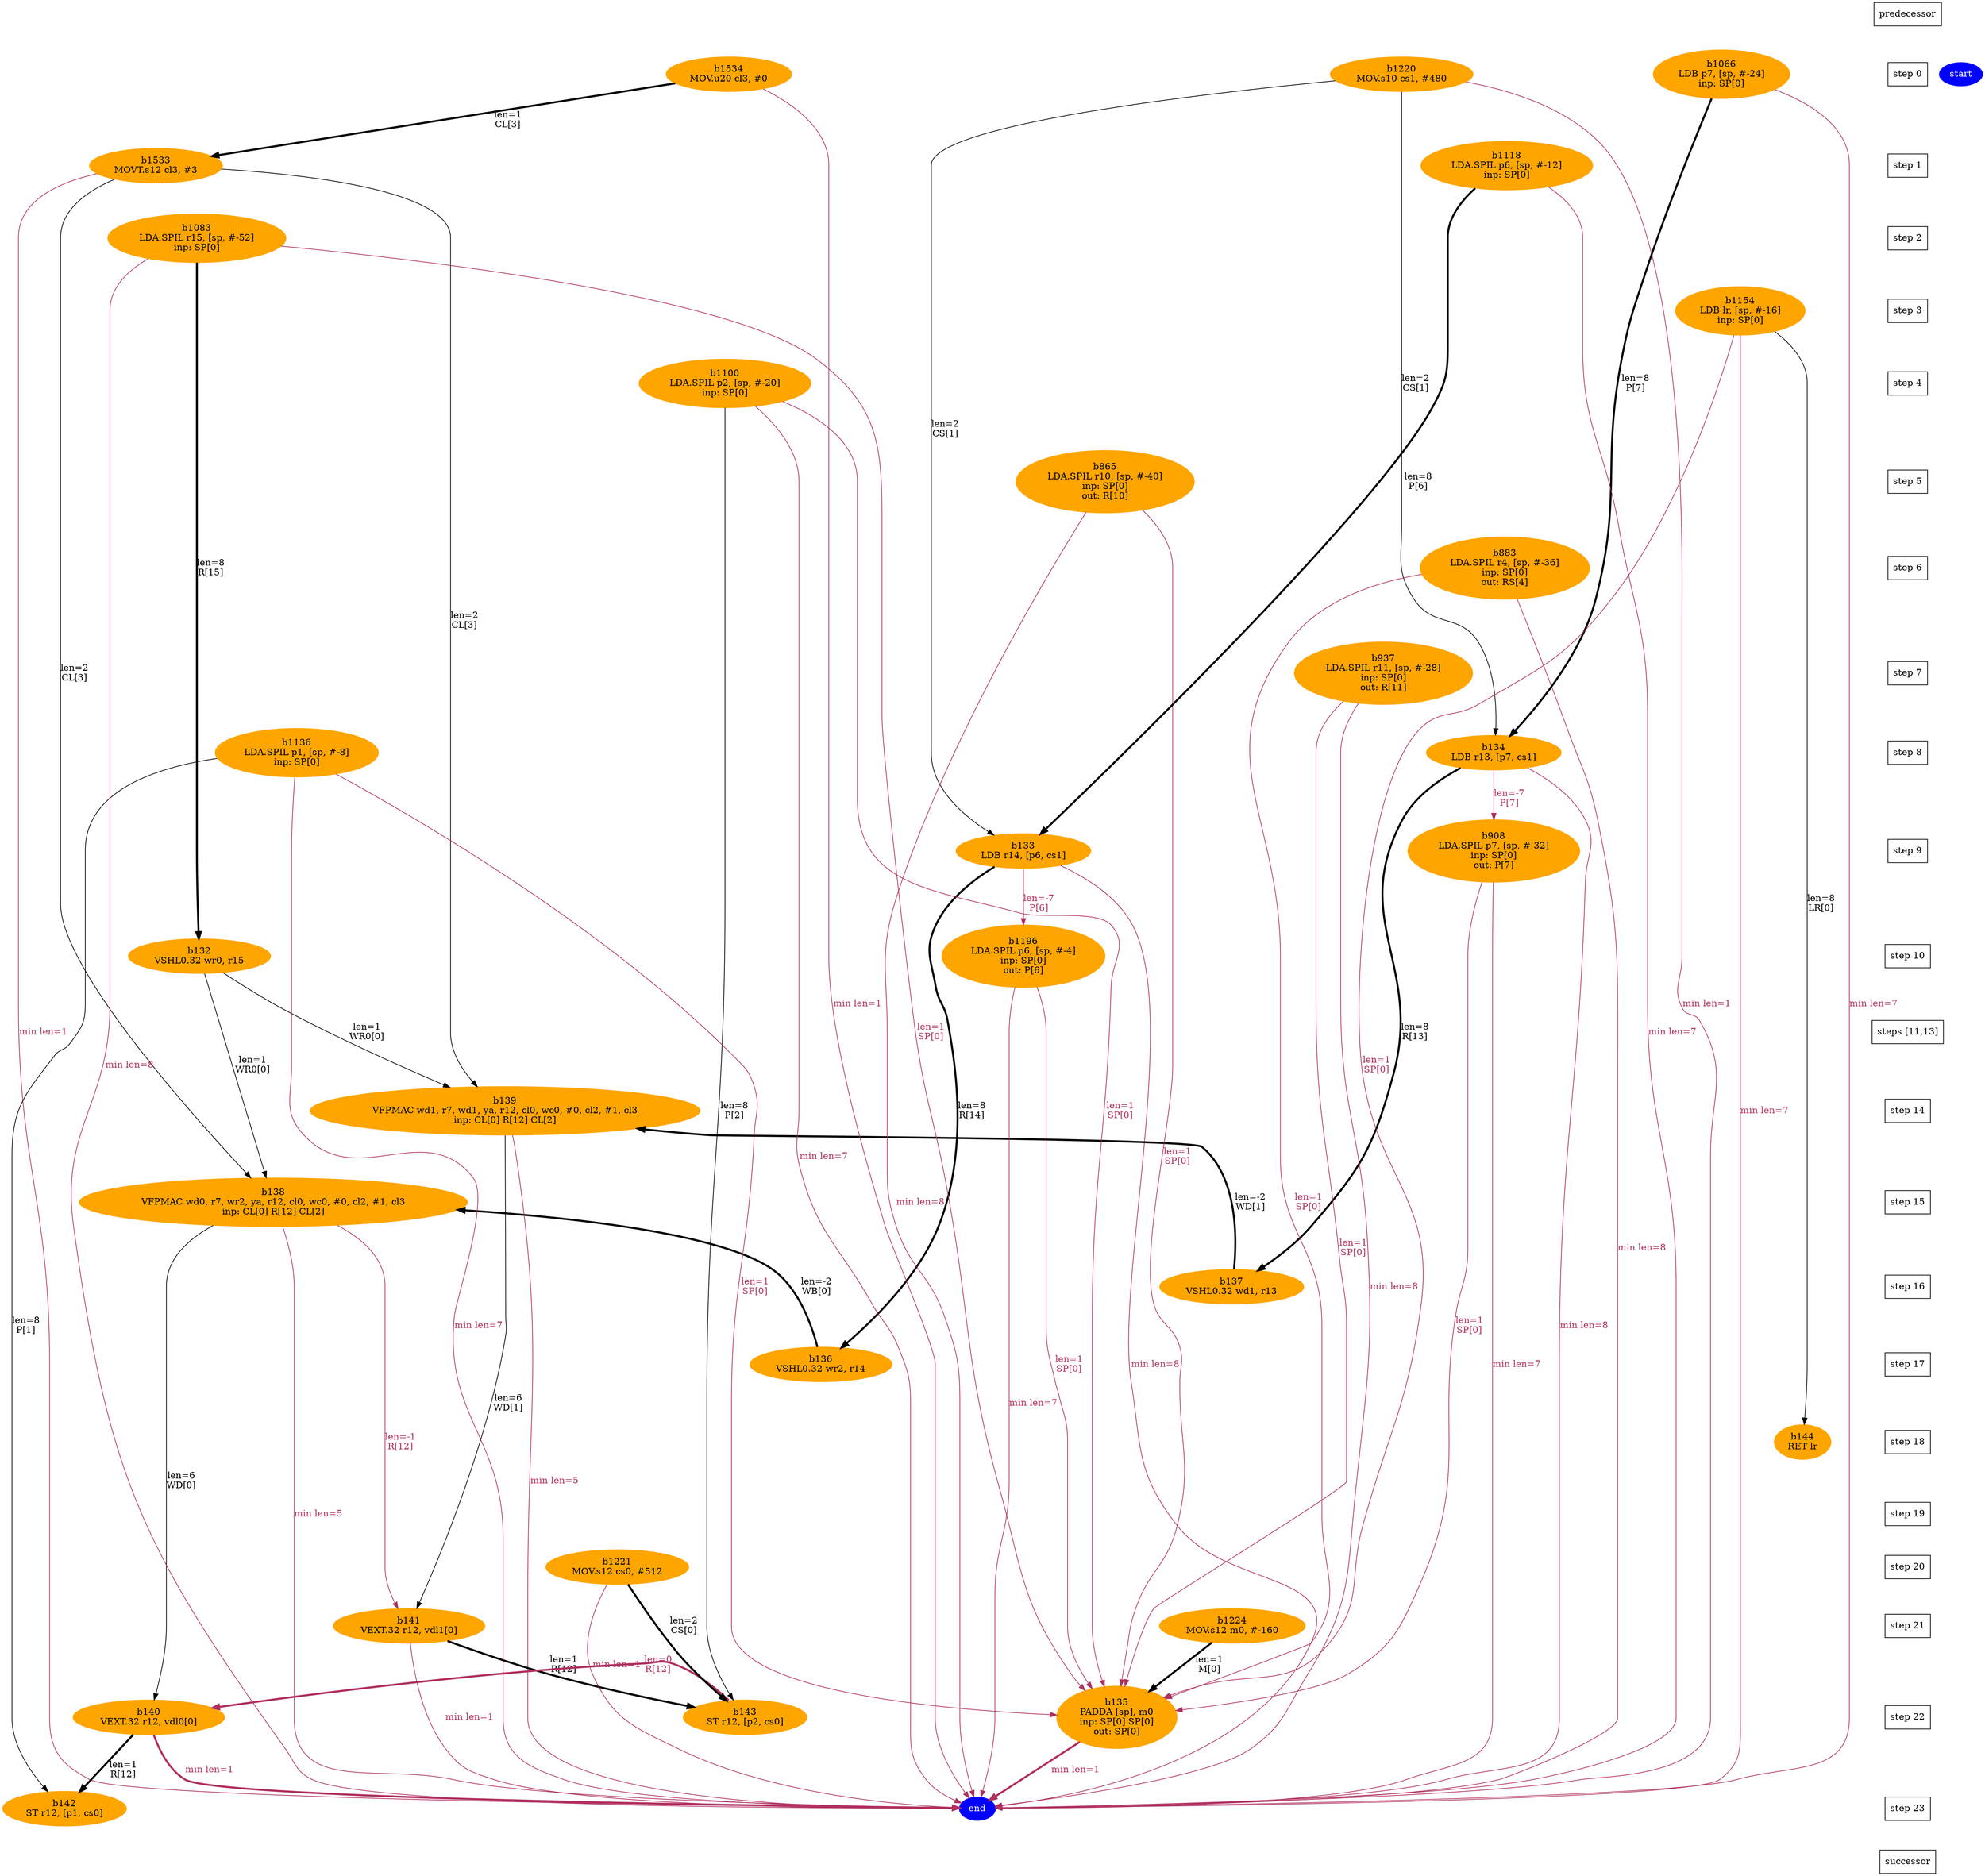 digraph N {
 b132[color=orange,fontcolor=black,style=filled,label="b132\nVSHL0.32 wr0, r15"];  {rank=same; S10;  b132;}
 b133[color=orange,fontcolor=black,style=filled,label="b133\nLDB r14, [p6, cs1]"];  {rank=same; S9;  b133;}
 b134[color=orange,fontcolor=black,style=filled,label="b134\nLDB r13, [p7, cs1]"];  {rank=same; S8;  b134;}
 b136[color=orange,fontcolor=black,style=filled,label="b136\nVSHL0.32 wr2, r14"];  {rank=same; S17;  b136;}
 b137[color=orange,fontcolor=black,style=filled,label="b137\nVSHL0.32 wd1, r13"];  {rank=same; S16;  b137;}
 b138[color=orange,fontcolor=black,style=filled,label="b138\nVFPMAC wd0, r7, wr2, ya, r12, cl0, wc0, #0, cl2, #1, cl3\ninp: CL[0] R[12] CL[2]"];  {rank=same; S15;  b138;}
 b139[color=orange,fontcolor=black,style=filled,label="b139\nVFPMAC wd1, r7, wd1, ya, r12, cl0, wc0, #0, cl2, #1, cl3\ninp: CL[0] R[12] CL[2]"];  {rank=same; S14;  b139;}
 b144[color=orange,fontcolor=black,style=filled,label="b144\nRET lr"];  {rank=same; S18;  b144;}
 b1220[color=orange,fontcolor=black,style=filled,label="b1220\nMOV.s10 cs1, #480"];  {rank=same; S0;  b1220;}
 b1533[color=orange,fontcolor=black,style=filled,label="b1533\nMOVT.s12 cl3, #3"];  {rank=same; S1;  b1533;}
 b1534[color=orange,fontcolor=black,style=filled,label="b1534\nMOV.u20 cl3, #0"];  {rank=same; S0;  b1534;}
 b865[color=orange,fontcolor=black,style=filled,label="b865\nLDA.SPIL r10, [sp, #-40]\ninp: SP[0]\nout: R[10]"];  {rank=same; S5;  b865;}
 b883[color=orange,fontcolor=black,style=filled,label="b883\nLDA.SPIL r4, [sp, #-36]\ninp: SP[0]\nout: RS[4]"];  {rank=same; S6;  b883;}
 b908[color=orange,fontcolor=black,style=filled,label="b908\nLDA.SPIL p7, [sp, #-32]\ninp: SP[0]\nout: P[7]"];  {rank=same; S9;  b908;}
 b937[color=orange,fontcolor=black,style=filled,label="b937\nLDA.SPIL r11, [sp, #-28]\ninp: SP[0]\nout: R[11]"];  {rank=same; S7;  b937;}
 b1066[color=orange,fontcolor=black,style=filled,label="b1066\nLDB p7, [sp, #-24]\ninp: SP[0]"];  {rank=same; S0;  b1066;}
 b1083[color=orange,fontcolor=black,style=filled,label="b1083\nLDA.SPIL r15, [sp, #-52]\ninp: SP[0]"];  {rank=same; S2;  b1083;}
 b1100[color=orange,fontcolor=black,style=filled,label="b1100\nLDA.SPIL p2, [sp, #-20]\ninp: SP[0]"];  {rank=same; S4;  b1100;}
 b1118[color=orange,fontcolor=black,style=filled,label="b1118\nLDA.SPIL p6, [sp, #-12]\ninp: SP[0]"];  {rank=same; S1;  b1118;}
 b1136[color=orange,fontcolor=black,style=filled,label="b1136\nLDA.SPIL p1, [sp, #-8]\ninp: SP[0]"];  {rank=same; S8;  b1136;}
 b1154[color=orange,fontcolor=black,style=filled,label="b1154\nLDB lr, [sp, #-16]\ninp: SP[0]"];  {rank=same; S3;  b1154;}
 b1196[color=orange,fontcolor=black,style=filled,label="b1196\nLDA.SPIL p6, [sp, #-4]\ninp: SP[0]\nout: P[6]"];  {rank=same; S10;  b1196;}
 b135[color=orange,fontcolor=black,style=filled,label="b135\nPADDA [sp], m0\ninp: SP[0] SP[0]\nout: SP[0]"];  {rank=same; S22;  b135;}
 b140[color=orange,fontcolor=black,style=filled,label="b140\nVEXT.32 r12, vdl0[0]"];  {rank=same; S22;  b140;}
 b141[color=orange,fontcolor=black,style=filled,label="b141\nVEXT.32 r12, vdl1[0]"];  {rank=same; S21;  b141;}
 b142[color=orange,fontcolor=black,style=filled,label="b142\nST r12, [p1, cs0]"];  {rank=same; S23;  b142;}
 b143[color=orange,fontcolor=black,style=filled,label="b143\nST r12, [p2, cs0]"];  {rank=same; S22;  b143;}
 b1221[color=orange,fontcolor=black,style=filled,label="b1221\nMOV.s12 cs0, #512"];  {rank=same; S20;  b1221;}
 b1224[color=orange,fontcolor=black,style=filled,label="b1224\nMOV.s12 m0, #-160"];  {rank=same; S21;  b1224;}
 start [color=blue,fontcolor=white,style=filled,label="start"];  {rank=same; S0;  start;}
 end [color=blue,fontcolor=white,style=filled,label="end"];  {rank=same; S23;  end;}
   b132 -> b139 [color=black,fontcolor=black,label="len=1\nWR0[0]",weight=1000];
   b132 -> b138 [color=black,fontcolor=black,label="len=1\nWR0[0]",weight=1000];
   b133 -> b1196 [color=maroon,fontcolor=maroon,label="len=-7\nP[6]",weight=1000];
   b133 -> b136 [color=black,fontcolor=black,penwidth=3,label="len=8\nR[14]",weight=1000];
   b133 -> end [color=maroon,fontcolor=maroon,label="min len=8",weight=1000];
   b134 -> b908 [color=maroon,fontcolor=maroon,label="len=-7\nP[7]",weight=1000];
   b134 -> b137 [color=black,fontcolor=black,penwidth=3,label="len=8\nR[13]",weight=1000];
   b134 -> end [color=maroon,fontcolor=maroon,label="min len=8",weight=1000];
   b138 -> b136 [color=black,fontcolor=black,penwidth=3,label="len=-2\nWB[0]",weight=1000,dir=back];
   b139 -> b137 [color=black,fontcolor=black,penwidth=3,label="len=-2\nWD[1]",weight=1000,dir=back];
   b138 -> b140 [color=black,fontcolor=black,label="len=6\nWD[0]",weight=1000];
   b138 -> b141 [color=maroon,fontcolor=maroon,label="len=-1\nR[12]",weight=1000];
   b138 -> end [color=maroon,fontcolor=maroon,label="min len=5",weight=1000];
   b139 -> b141 [color=black,fontcolor=black,label="len=6\nWD[1]",weight=1000];
   b139 -> end [color=maroon,fontcolor=maroon,label="min len=5",weight=1000];
   b1220 -> b134 [color=black,fontcolor=black,label="len=2\nCS[1]",weight=1000];
   b1220 -> b133 [color=black,fontcolor=black,label="len=2\nCS[1]",weight=1000];
   b1220 -> end [color=maroon,fontcolor=maroon,label="min len=1",weight=1000];
   b1533 -> b139 [color=black,fontcolor=black,label="len=2\nCL[3]",weight=1000];
   b1533 -> b138 [color=black,fontcolor=black,label="len=2\nCL[3]",weight=1000];
   b1533 -> end [color=maroon,fontcolor=maroon,label="min len=1",weight=1000];
   b1534 -> b1533 [color=black,fontcolor=black,penwidth=3,label="len=1\nCL[3]",weight=1000];
   b1534 -> end [color=maroon,fontcolor=maroon,label="min len=1",weight=1000];
   b865 -> b135 [color=maroon,fontcolor=maroon,label="len=1\nSP[0]",weight=1000];
   b865 -> end [color=maroon,fontcolor=maroon,label="min len=8",weight=1000];
   b883 -> b135 [color=maroon,fontcolor=maroon,label="len=1\nSP[0]",weight=1000];
   b883 -> end [color=maroon,fontcolor=maroon,label="min len=8",weight=1000];
   b908 -> b135 [color=maroon,fontcolor=maroon,label="len=1\nSP[0]",weight=1000];
   b908 -> end [color=maroon,fontcolor=maroon,label="min len=7",weight=1000];
   b937 -> b135 [color=maroon,fontcolor=maroon,label="len=1\nSP[0]",weight=1000];
   b937 -> end [color=maroon,fontcolor=maroon,label="min len=8",weight=1000];
   b1066 -> b134 [color=black,fontcolor=black,penwidth=3,label="len=8\nP[7]",weight=1000];
   b1066 -> end [color=maroon,fontcolor=maroon,label="min len=7",weight=1000];
   b1083 -> b132 [color=black,fontcolor=black,penwidth=3,label="len=8\nR[15]",weight=1000];
   b1083 -> b135 [color=maroon,fontcolor=maroon,label="len=1\nSP[0]",weight=1000];
   b1083 -> end [color=maroon,fontcolor=maroon,label="min len=8",weight=1000];
   b1100 -> b135 [color=maroon,fontcolor=maroon,label="len=1\nSP[0]",weight=1000];
   b1100 -> b143 [color=black,fontcolor=black,label="len=8\nP[2]",weight=1000];
   b1100 -> end [color=maroon,fontcolor=maroon,label="min len=7",weight=1000];
   b1118 -> b133 [color=black,fontcolor=black,penwidth=3,label="len=8\nP[6]",weight=1000];
   b1118 -> end [color=maroon,fontcolor=maroon,label="min len=7",weight=1000];
   b1136 -> b135 [color=maroon,fontcolor=maroon,label="len=1\nSP[0]",weight=1000];
   b1136 -> b142 [color=black,fontcolor=black,label="len=8\nP[1]",weight=1000];
   b1136 -> end [color=maroon,fontcolor=maroon,label="min len=7",weight=1000];
   b1154 -> b144 [color=black,fontcolor=black,label="len=8\nLR[0]",weight=1000];
   b1154 -> b135 [color=maroon,fontcolor=maroon,label="len=1\nSP[0]",weight=1000];
   b1154 -> end [color=maroon,fontcolor=maroon,label="min len=7",weight=1000];
   b1196 -> b135 [color=maroon,fontcolor=maroon,label="len=1\nSP[0]",weight=1000];
   b1196 -> end [color=maroon,fontcolor=maroon,label="min len=7",weight=1000];
   b135 -> end [color=maroon,fontcolor=maroon,penwidth=3,label="min len=1",weight=1000];
   b140 -> b142 [color=black,fontcolor=black,penwidth=3,label="len=1\nR[12]",weight=1000];
   b140 -> end [color=maroon,fontcolor=maroon,penwidth=3,label="min len=1",weight=1000];
   b141 -> b143 [color=black,fontcolor=black,penwidth=3,label="len=1\nR[12]",weight=1000];
   b141 -> end [color=maroon,fontcolor=maroon,label="min len=1",weight=1000];
   b143 -> b140 [color=maroon,fontcolor=maroon,penwidth=3,label="len=0\nR[12]",weight=1000];
   b1221 -> b143 [color=black,fontcolor=black,penwidth=3,label="len=2\nCS[0]",weight=1000];
   b1221 -> end [color=maroon,fontcolor=maroon,label="min len=1",weight=1000];
   b1224 -> b135 [color=black,fontcolor=black,penwidth=3,label="len=1\nM[0]",weight=1000];
  Sm1 [label="predecessor",shape=box];
  S0 [label="step 0",shape=box];
  Sm1 -> S0[style=invis,weight=9000];
  S1 [label="step 1",shape=box];
  S0 -> S1[style=invis,weight=9000];
  S2 [label="step 2",shape=box];
  S1 -> S2[style=invis,weight=9000];
  S3 [label="step 3",shape=box];
  S2 -> S3[style=invis,weight=9000];
  S4 [label="step 4",shape=box];
  S3 -> S4[style=invis,weight=9000];
  S5 [label="step 5",shape=box];
  S4 -> S5[style=invis,weight=9000];
  S6 [label="step 6",shape=box];
  S5 -> S6[style=invis,weight=9000];
  S7 [label="step 7",shape=box];
  S6 -> S7[style=invis,weight=9000];
  S8 [label="step 8",shape=box];
  S7 -> S8[style=invis,weight=9000];
  S9 [label="step 9",shape=box];
  S8 -> S9[style=invis,weight=9000];
  S10 [label="step 10",shape=box];
  S9 -> S10[style=invis,weight=9000];
  S11_S13 [label="steps [11,13]",shape=box];
  S10 -> S11_S13[style=invis,weight=9000];
  S14 [label="step 14",shape=box];
  S11_S13 -> S14[style=invis,weight=9000];
  S15 [label="step 15",shape=box];
  S14 -> S15[style=invis,weight=9000];
  S16 [label="step 16",shape=box];
  S15 -> S16[style=invis,weight=9000];
  S17 [label="step 17",shape=box];
  S16 -> S17[style=invis,weight=9000];
  S18 [label="step 18",shape=box];
  S17 -> S18[style=invis,weight=9000];
  S19 [label="step 19",shape=box];
  S18 -> S19[style=invis,weight=9000];
  S20 [label="step 20",shape=box];
  S19 -> S20[style=invis,weight=9000];
  S21 [label="step 21",shape=box];
  S20 -> S21[style=invis,weight=9000];
  S22 [label="step 22",shape=box];
  S21 -> S22[style=invis,weight=9000];
  S23 [label="step 23",shape=box];
  S22 -> S23[style=invis,weight=9000];
  S24 [label="successor",shape=box];
  S23 -> S24[style=invis,weight=9000];
}

